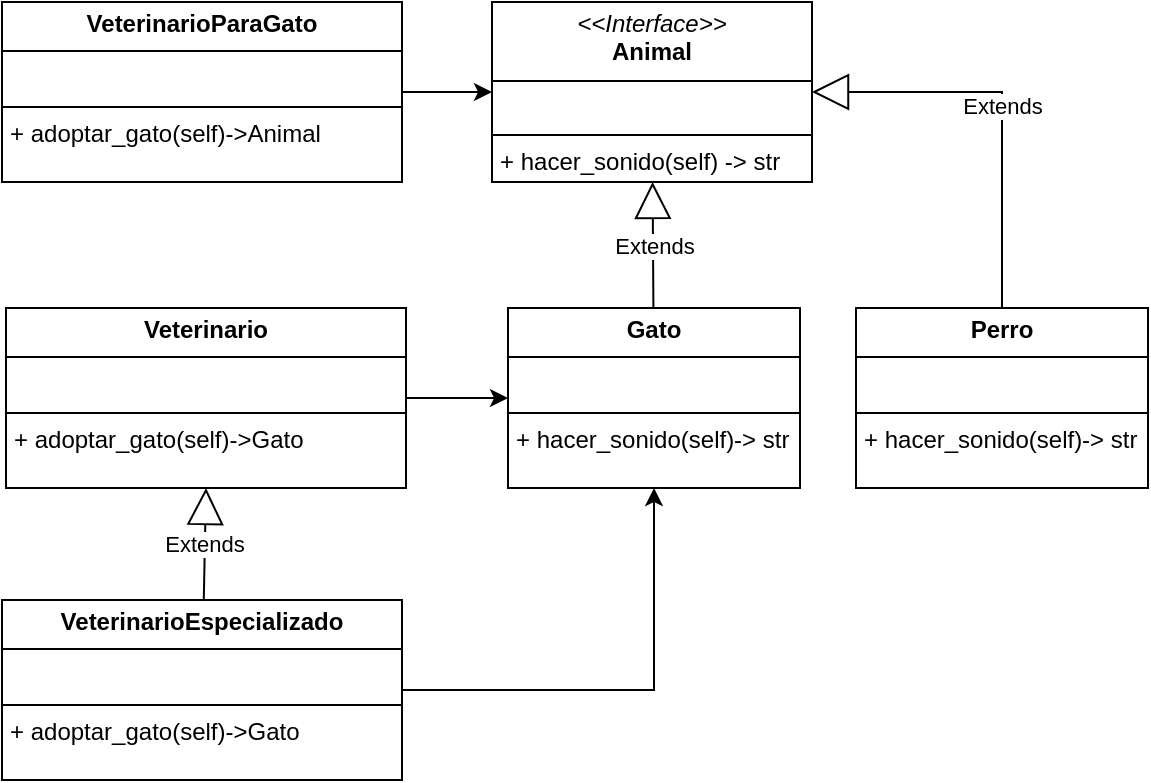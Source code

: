 <mxfile version="22.1.22" type="embed">
  <diagram id="TcWZPrOXUQ1p5xYEUWto" name="classes">
    <mxGraphModel dx="1374" dy="783" grid="1" gridSize="10" guides="1" tooltips="1" connect="1" arrows="1" fold="1" page="1" pageScale="1" pageWidth="850" pageHeight="1100" math="0" shadow="0">
      <root>
        <mxCell id="0" />
        <mxCell id="1" parent="0" />
        <mxCell id="gk5KHT2HPCPeYU6O1pcH-1" value="&lt;p style=&quot;margin:0px;margin-top:4px;text-align:center;&quot;&gt;&lt;i&gt;&amp;lt;&amp;lt;Interface&amp;gt;&amp;gt;&lt;/i&gt;&lt;br&gt;&lt;b&gt;Animal&lt;/b&gt;&lt;/p&gt;&lt;hr size=&quot;1&quot; style=&quot;border-style:solid;&quot;&gt;&lt;p style=&quot;margin:0px;margin-left:4px;&quot;&gt;&amp;nbsp;&lt;/p&gt;&lt;hr size=&quot;1&quot; style=&quot;border-style:solid;&quot;&gt;&lt;p style=&quot;margin:0px;margin-left:4px;&quot;&gt;+ hacer_sonido(self) -&amp;gt; str&lt;/p&gt;" style="verticalAlign=top;align=left;overflow=fill;html=1;whiteSpace=wrap;" parent="1" vertex="1">
          <mxGeometry x="361" y="210" width="160" height="90" as="geometry" />
        </mxCell>
        <mxCell id="gk5KHT2HPCPeYU6O1pcH-2" value="&lt;p style=&quot;margin:0px;margin-top:4px;text-align:center;&quot;&gt;&lt;b&gt;Perro&lt;/b&gt;&lt;/p&gt;&lt;hr size=&quot;1&quot; style=&quot;border-style:solid;&quot;&gt;&lt;p style=&quot;margin:0px;margin-left:4px;&quot;&gt;&amp;nbsp;&lt;/p&gt;&lt;hr size=&quot;1&quot; style=&quot;border-style:solid;&quot;&gt;&lt;p style=&quot;margin:0px;margin-left:4px;&quot;&gt;+ hacer_sonido(self)-&amp;gt; str&lt;/p&gt;" style="verticalAlign=top;align=left;overflow=fill;html=1;whiteSpace=wrap;" parent="1" vertex="1">
          <mxGeometry x="543" y="363" width="146" height="90" as="geometry" />
        </mxCell>
        <mxCell id="8" style="edgeStyle=orthogonalEdgeStyle;rounded=0;orthogonalLoop=1;jettySize=auto;html=1;entryX=0;entryY=0.5;entryDx=0;entryDy=0;" parent="1" source="gk5KHT2HPCPeYU6O1pcH-6" target="2" edge="1">
          <mxGeometry relative="1" as="geometry" />
        </mxCell>
        <mxCell id="gk5KHT2HPCPeYU6O1pcH-6" value="&lt;p style=&quot;margin:0px;margin-top:4px;text-align:center;&quot;&gt;&lt;b&gt;Veterinario&lt;/b&gt;&lt;/p&gt;&lt;hr size=&quot;1&quot; style=&quot;border-style:solid;&quot;&gt;&lt;p style=&quot;margin:0px;margin-left:4px;&quot;&gt;&amp;nbsp;&lt;/p&gt;&lt;hr size=&quot;1&quot; style=&quot;border-style:solid;&quot;&gt;&lt;p style=&quot;margin:0px;margin-left:4px;&quot;&gt;+ adoptar_gato(self)-&amp;gt;Gato&lt;/p&gt;" style="verticalAlign=top;align=left;overflow=fill;html=1;whiteSpace=wrap;" parent="1" vertex="1">
          <mxGeometry x="118" y="363" width="200" height="90" as="geometry" />
        </mxCell>
        <mxCell id="9" style="edgeStyle=orthogonalEdgeStyle;rounded=0;orthogonalLoop=1;jettySize=auto;html=1;entryX=0.5;entryY=1;entryDx=0;entryDy=0;" parent="1" source="gk5KHT2HPCPeYU6O1pcH-9" target="2" edge="1">
          <mxGeometry relative="1" as="geometry" />
        </mxCell>
        <mxCell id="gk5KHT2HPCPeYU6O1pcH-9" value="&lt;p style=&quot;margin:0px;margin-top:4px;text-align:center;&quot;&gt;&lt;b&gt;VeterinarioEspecializado&lt;/b&gt;&lt;/p&gt;&lt;hr size=&quot;1&quot; style=&quot;border-style:solid;&quot;&gt;&lt;p style=&quot;margin:0px;margin-left:4px;&quot;&gt;&amp;nbsp;&lt;/p&gt;&lt;hr size=&quot;1&quot; style=&quot;border-style:solid;&quot;&gt;&lt;p style=&quot;margin:0px;margin-left:4px;&quot;&gt;+ adoptar_gato(self)-&amp;gt;Gato&lt;br&gt;&lt;/p&gt;" style="verticalAlign=top;align=left;overflow=fill;html=1;whiteSpace=wrap;" parent="1" vertex="1">
          <mxGeometry x="116" y="509" width="200" height="90" as="geometry" />
        </mxCell>
        <mxCell id="gk5KHT2HPCPeYU6O1pcH-12" value="Extends" style="endArrow=block;endSize=16;endFill=0;html=1;rounded=0;entryX=0.5;entryY=1;entryDx=0;entryDy=0;" parent="1" source="gk5KHT2HPCPeYU6O1pcH-9" target="gk5KHT2HPCPeYU6O1pcH-6" edge="1">
          <mxGeometry width="160" relative="1" as="geometry">
            <mxPoint x="249" y="572" as="sourcePoint" />
            <mxPoint x="409" y="572" as="targetPoint" />
          </mxGeometry>
        </mxCell>
        <mxCell id="2" value="&lt;p style=&quot;margin:0px;margin-top:4px;text-align:center;&quot;&gt;&lt;b&gt;Gato&lt;/b&gt;&lt;/p&gt;&lt;hr size=&quot;1&quot; style=&quot;border-style:solid;&quot;&gt;&lt;p style=&quot;margin:0px;margin-left:4px;&quot;&gt;&amp;nbsp;&lt;/p&gt;&lt;hr size=&quot;1&quot; style=&quot;border-style:solid;&quot;&gt;&lt;p style=&quot;margin:0px;margin-left:4px;&quot;&gt;+ hacer_sonido(self)-&amp;gt; str&lt;/p&gt;" style="verticalAlign=top;align=left;overflow=fill;html=1;whiteSpace=wrap;" parent="1" vertex="1">
          <mxGeometry x="369" y="363" width="146" height="90" as="geometry" />
        </mxCell>
        <mxCell id="3" value="Extends" style="endArrow=block;endSize=16;endFill=0;html=1;rounded=0;" parent="1" source="2" target="gk5KHT2HPCPeYU6O1pcH-1" edge="1">
          <mxGeometry width="160" relative="1" as="geometry">
            <mxPoint x="340" y="580" as="sourcePoint" />
            <mxPoint x="500" y="580" as="targetPoint" />
          </mxGeometry>
        </mxCell>
        <mxCell id="5" value="Extends" style="endArrow=block;endSize=16;endFill=0;html=1;rounded=0;entryX=1;entryY=0.5;entryDx=0;entryDy=0;" parent="1" source="gk5KHT2HPCPeYU6O1pcH-2" target="gk5KHT2HPCPeYU6O1pcH-1" edge="1">
          <mxGeometry x="-0.004" width="160" relative="1" as="geometry">
            <mxPoint x="571" y="550" as="sourcePoint" />
            <mxPoint x="570" y="487" as="targetPoint" />
            <Array as="points">
              <mxPoint x="616" y="255" />
            </Array>
            <mxPoint as="offset" />
          </mxGeometry>
        </mxCell>
        <mxCell id="11" style="edgeStyle=orthogonalEdgeStyle;rounded=0;orthogonalLoop=1;jettySize=auto;html=1;" parent="1" source="10" target="gk5KHT2HPCPeYU6O1pcH-1" edge="1">
          <mxGeometry relative="1" as="geometry" />
        </mxCell>
        <mxCell id="10" value="&lt;p style=&quot;margin:0px;margin-top:4px;text-align:center;&quot;&gt;&lt;b&gt;VeterinarioParaGato&lt;/b&gt;&lt;/p&gt;&lt;hr size=&quot;1&quot; style=&quot;border-style:solid;&quot;&gt;&lt;p style=&quot;margin:0px;margin-left:4px;&quot;&gt;&amp;nbsp;&lt;/p&gt;&lt;hr size=&quot;1&quot; style=&quot;border-style:solid;&quot;&gt;&lt;p style=&quot;margin:0px;margin-left:4px;&quot;&gt;+ adoptar_gato(self)-&amp;gt;Animal&lt;/p&gt;" style="verticalAlign=top;align=left;overflow=fill;html=1;whiteSpace=wrap;" parent="1" vertex="1">
          <mxGeometry x="116" y="210" width="200" height="90" as="geometry" />
        </mxCell>
      </root>
    </mxGraphModel>
  </diagram>
</mxfile>
